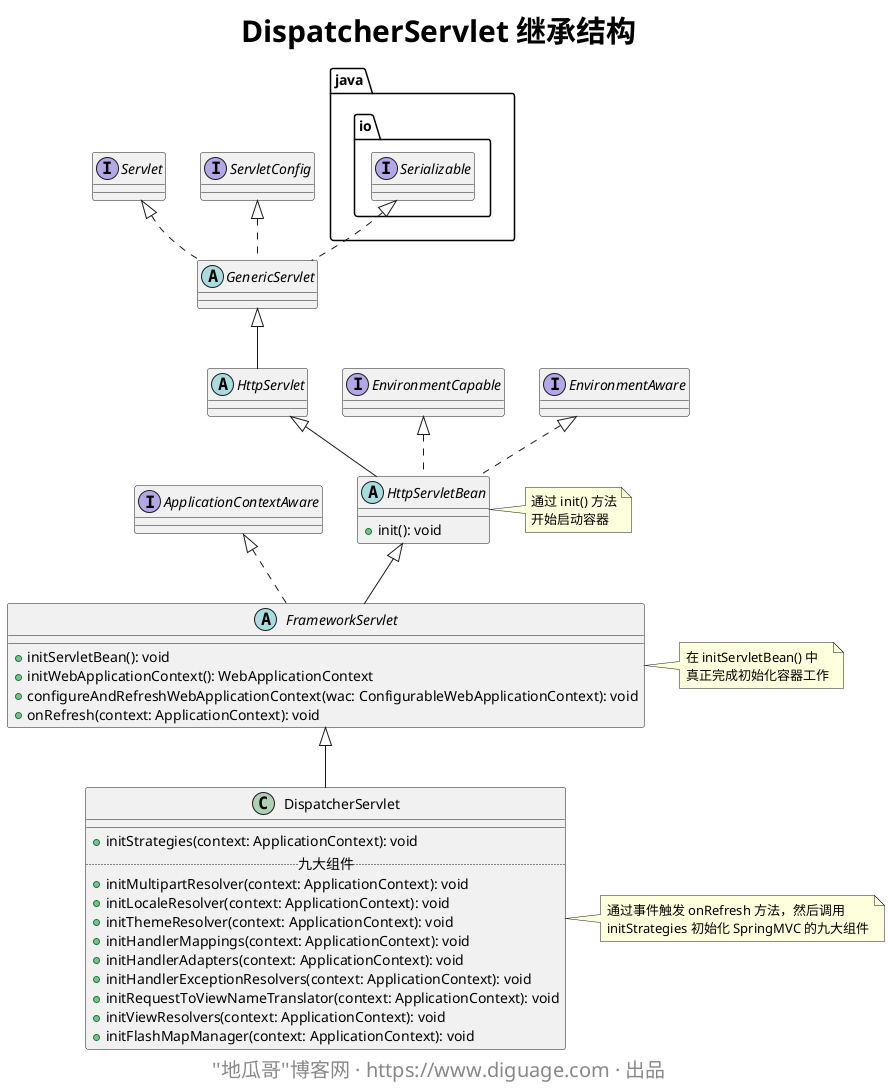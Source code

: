 @startuml
skinparam titleFontSize 30
title **DispatcherServlet 继承结构**

abstract class GenericServlet implements Servlet, ServletConfig, java.io.Serializable

abstract class HttpServlet extends GenericServlet

abstract class HttpServletBean extends HttpServlet implements EnvironmentCapable, EnvironmentAware {
    + init(): void
}
note right of HttpServletBean : 通过 init() 方法\n开始启动容器

abstract class FrameworkServlet extends HttpServletBean implements ApplicationContextAware {
    + initServletBean(): void
    + initWebApplicationContext(): WebApplicationContext
    + configureAndRefreshWebApplicationContext(wac: ConfigurableWebApplicationContext): void
    + onRefresh(context: ApplicationContext): void
}
note right of FrameworkServlet : 在 initServletBean() 中\n真正完成初始化容器工作

class DispatcherServlet extends FrameworkServlet {
    __
    + initStrategies(context: ApplicationContext): void
    .. 九大组件 ..
    + initMultipartResolver(context: ApplicationContext): void
    + initLocaleResolver(context: ApplicationContext): void
    + initThemeResolver(context: ApplicationContext): void
    + initHandlerMappings(context: ApplicationContext): void
    + initHandlerAdapters(context: ApplicationContext): void
    + initHandlerExceptionResolvers(context: ApplicationContext): void
    + initRequestToViewNameTranslator(context: ApplicationContext): void
    + initViewResolvers(context: ApplicationContext): void
    + initFlashMapManager(context: ApplicationContext): void
}
note right of DispatcherServlet : 通过事件触发 onRefresh 方法，然后调用\ninitStrategies 初始化 SpringMVC 的九大组件

skinparam footerFontSize 20
footer ''地瓜哥''博客网 · https://www.diguage.com · 出品
@enduml